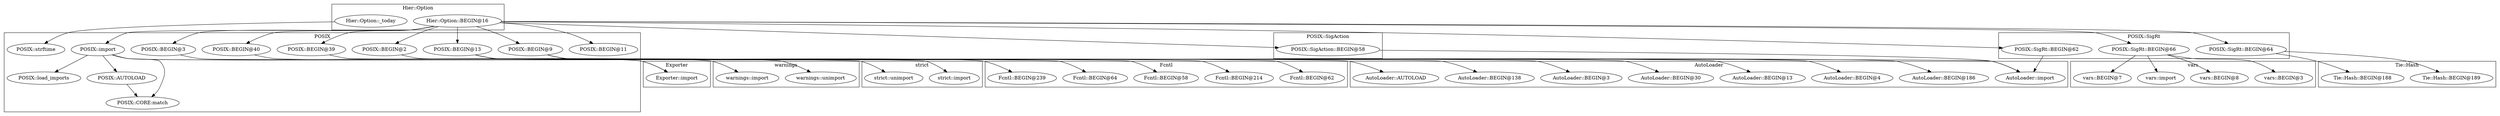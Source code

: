 digraph {
graph [overlap=false]
subgraph cluster_warnings {
	label="warnings";
	"warnings::unimport";
	"warnings::import";
}
subgraph cluster_vars {
	label="vars";
	"vars::BEGIN@3";
	"vars::BEGIN@8";
	"vars::import";
	"vars::BEGIN@7";
}
subgraph cluster_Tie_Hash {
	label="Tie::Hash";
	"Tie::Hash::BEGIN@189";
	"Tie::Hash::BEGIN@188";
}
subgraph cluster_strict {
	label="strict";
	"strict::import";
	"strict::unimport";
}
subgraph cluster_Hier_Option {
	label="Hier::Option";
	"Hier::Option::BEGIN@16";
	"Hier::Option::_today";
}
subgraph cluster_POSIX_SigAction {
	label="POSIX::SigAction";
	"POSIX::SigAction::BEGIN@58";
}
subgraph cluster_Fcntl {
	label="Fcntl";
	"Fcntl::BEGIN@62";
	"Fcntl::BEGIN@214";
	"Fcntl::BEGIN@58";
	"Fcntl::BEGIN@64";
	"Fcntl::BEGIN@239";
}
subgraph cluster_POSIX {
	label="POSIX";
	"POSIX::load_imports";
	"POSIX::import";
	"POSIX::AUTOLOAD";
	"POSIX::BEGIN@9";
	"POSIX::BEGIN@3";
	"POSIX::BEGIN@39";
	"POSIX::BEGIN@2";
	"POSIX::BEGIN@40";
	"POSIX::BEGIN@11";
	"POSIX::BEGIN@13";
	"POSIX::strftime";
	"POSIX::CORE:match";
}
subgraph cluster_POSIX_SigRt {
	label="POSIX::SigRt";
	"POSIX::SigRt::BEGIN@66";
	"POSIX::SigRt::BEGIN@62";
	"POSIX::SigRt::BEGIN@64";
}
subgraph cluster_Exporter {
	label="Exporter";
	"Exporter::import";
}
subgraph cluster_AutoLoader {
	label="AutoLoader";
	"AutoLoader::BEGIN@138";
	"AutoLoader::BEGIN@186";
	"AutoLoader::AUTOLOAD";
	"AutoLoader::BEGIN@4";
	"AutoLoader::import";
	"AutoLoader::BEGIN@30";
	"AutoLoader::BEGIN@3";
	"AutoLoader::BEGIN@13";
}
"POSIX::BEGIN@9" -> "AutoLoader::BEGIN@138";
"Hier::Option::BEGIN@16" -> "POSIX::SigRt::BEGIN@66";
"POSIX::BEGIN@13" -> "Fcntl::BEGIN@214";
"POSIX::AUTOLOAD" -> "POSIX::CORE:match";
"POSIX::import" -> "POSIX::CORE:match";
"POSIX::BEGIN@13" -> "Fcntl::BEGIN@239";
"POSIX::BEGIN@9" -> "AutoLoader::BEGIN@3";
"Hier::Option::BEGIN@16" -> "POSIX::SigAction::BEGIN@58";
"POSIX::BEGIN@40" -> "warnings::unimport";
"POSIX::import" -> "Exporter::import";
"POSIX::BEGIN@13" -> "Exporter::import";
"POSIX::BEGIN@9" -> "AutoLoader::BEGIN@4";
"POSIX::BEGIN@39" -> "strict::unimport";
"POSIX::SigAction::BEGIN@58" -> "AutoLoader::import";
"POSIX::SigRt::BEGIN@62" -> "AutoLoader::import";
"POSIX::BEGIN@9" -> "AutoLoader::import";
"POSIX::BEGIN@3" -> "warnings::import";
"POSIX::import" -> "AutoLoader::AUTOLOAD";
"POSIX::BEGIN@13" -> "Fcntl::BEGIN@64";
"POSIX::import" -> "POSIX::load_imports";
"POSIX::BEGIN@9" -> "AutoLoader::BEGIN@186";
"Hier::Option::BEGIN@16" -> "POSIX::BEGIN@3";
"POSIX::SigRt::BEGIN@66" -> "vars::BEGIN@8";
"POSIX::BEGIN@13" -> "Fcntl::BEGIN@62";
"Hier::Option::BEGIN@16" -> "POSIX::BEGIN@2";
"POSIX::BEGIN@13" -> "Fcntl::BEGIN@58";
"Hier::Option::BEGIN@16" -> "POSIX::BEGIN@11";
"POSIX::SigRt::BEGIN@66" -> "vars::import";
"Hier::Option::BEGIN@16" -> "POSIX::SigRt::BEGIN@62";
"POSIX::import" -> "POSIX::AUTOLOAD";
"Hier::Option::BEGIN@16" -> "POSIX::import";
"Hier::Option::BEGIN@16" -> "POSIX::BEGIN@9";
"Hier::Option::BEGIN@16" -> "POSIX::BEGIN@13";
"Hier::Option::_today" -> "POSIX::strftime";
"POSIX::SigRt::BEGIN@64" -> "Tie::Hash::BEGIN@188";
"Hier::Option::BEGIN@16" -> "POSIX::SigRt::BEGIN@64";
"POSIX::SigRt::BEGIN@66" -> "vars::BEGIN@3";
"Hier::Option::BEGIN@16" -> "POSIX::BEGIN@39";
"Hier::Option::BEGIN@16" -> "POSIX::BEGIN@40";
"POSIX::SigRt::BEGIN@64" -> "Tie::Hash::BEGIN@189";
"POSIX::BEGIN@9" -> "AutoLoader::BEGIN@13";
"POSIX::BEGIN@2" -> "strict::import";
"POSIX::SigRt::BEGIN@66" -> "vars::BEGIN@7";
"POSIX::BEGIN@9" -> "AutoLoader::BEGIN@30";
}
